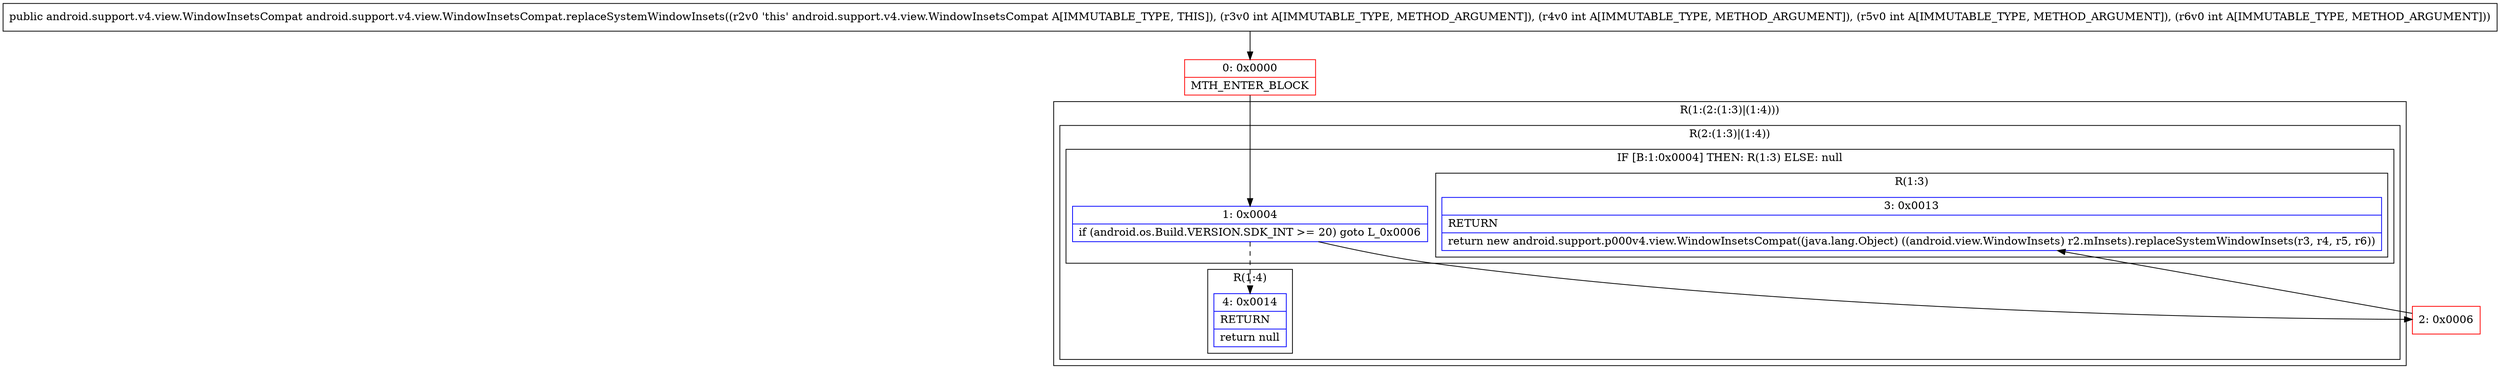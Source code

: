 digraph "CFG forandroid.support.v4.view.WindowInsetsCompat.replaceSystemWindowInsets(IIII)Landroid\/support\/v4\/view\/WindowInsetsCompat;" {
subgraph cluster_Region_56797517 {
label = "R(1:(2:(1:3)|(1:4)))";
node [shape=record,color=blue];
subgraph cluster_Region_1554568463 {
label = "R(2:(1:3)|(1:4))";
node [shape=record,color=blue];
subgraph cluster_IfRegion_323344814 {
label = "IF [B:1:0x0004] THEN: R(1:3) ELSE: null";
node [shape=record,color=blue];
Node_1 [shape=record,label="{1\:\ 0x0004|if (android.os.Build.VERSION.SDK_INT \>= 20) goto L_0x0006\l}"];
subgraph cluster_Region_1726829479 {
label = "R(1:3)";
node [shape=record,color=blue];
Node_3 [shape=record,label="{3\:\ 0x0013|RETURN\l|return new android.support.p000v4.view.WindowInsetsCompat((java.lang.Object) ((android.view.WindowInsets) r2.mInsets).replaceSystemWindowInsets(r3, r4, r5, r6))\l}"];
}
}
subgraph cluster_Region_1892919030 {
label = "R(1:4)";
node [shape=record,color=blue];
Node_4 [shape=record,label="{4\:\ 0x0014|RETURN\l|return null\l}"];
}
}
}
Node_0 [shape=record,color=red,label="{0\:\ 0x0000|MTH_ENTER_BLOCK\l}"];
Node_2 [shape=record,color=red,label="{2\:\ 0x0006}"];
MethodNode[shape=record,label="{public android.support.v4.view.WindowInsetsCompat android.support.v4.view.WindowInsetsCompat.replaceSystemWindowInsets((r2v0 'this' android.support.v4.view.WindowInsetsCompat A[IMMUTABLE_TYPE, THIS]), (r3v0 int A[IMMUTABLE_TYPE, METHOD_ARGUMENT]), (r4v0 int A[IMMUTABLE_TYPE, METHOD_ARGUMENT]), (r5v0 int A[IMMUTABLE_TYPE, METHOD_ARGUMENT]), (r6v0 int A[IMMUTABLE_TYPE, METHOD_ARGUMENT])) }"];
MethodNode -> Node_0;
Node_1 -> Node_2;
Node_1 -> Node_4[style=dashed];
Node_0 -> Node_1;
Node_2 -> Node_3;
}


